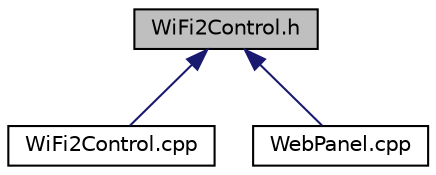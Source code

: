 digraph "WiFi2Control.h"
{
 // LATEX_PDF_SIZE
  edge [fontname="Helvetica",fontsize="10",labelfontname="Helvetica",labelfontsize="10"];
  node [fontname="Helvetica",fontsize="10",shape=record];
  Node9 [label="WiFi2Control.h",height=0.2,width=0.4,color="black", fillcolor="grey75", style="filled", fontcolor="black",tooltip=" "];
  Node9 -> Node10 [dir="back",color="midnightblue",fontsize="10",style="solid",fontname="Helvetica"];
  Node10 [label="WiFi2Control.cpp",height=0.2,width=0.4,color="black", fillcolor="white", style="filled",URL="$WiFi2Control_8cpp.html",tooltip=" "];
  Node9 -> Node11 [dir="back",color="midnightblue",fontsize="10",style="solid",fontname="Helvetica"];
  Node11 [label="WebPanel.cpp",height=0.2,width=0.4,color="black", fillcolor="white", style="filled",URL="$WebPanel_8cpp.html",tooltip=" "];
}
